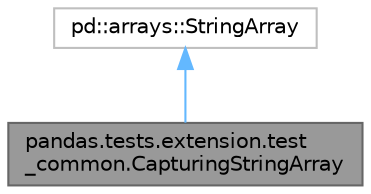 digraph "pandas.tests.extension.test_common.CapturingStringArray"
{
 // LATEX_PDF_SIZE
  bgcolor="transparent";
  edge [fontname=Helvetica,fontsize=10,labelfontname=Helvetica,labelfontsize=10];
  node [fontname=Helvetica,fontsize=10,shape=box,height=0.2,width=0.4];
  Node1 [id="Node000001",label="pandas.tests.extension.test\l_common.CapturingStringArray",height=0.2,width=0.4,color="gray40", fillcolor="grey60", style="filled", fontcolor="black",tooltip=" "];
  Node2 -> Node1 [id="edge1_Node000001_Node000002",dir="back",color="steelblue1",style="solid",tooltip=" "];
  Node2 [id="Node000002",label="pd::arrays::StringArray",height=0.2,width=0.4,color="grey75", fillcolor="white", style="filled",URL="$d2/d18/classpd_1_1arrays_1_1StringArray.html",tooltip=" "];
}
